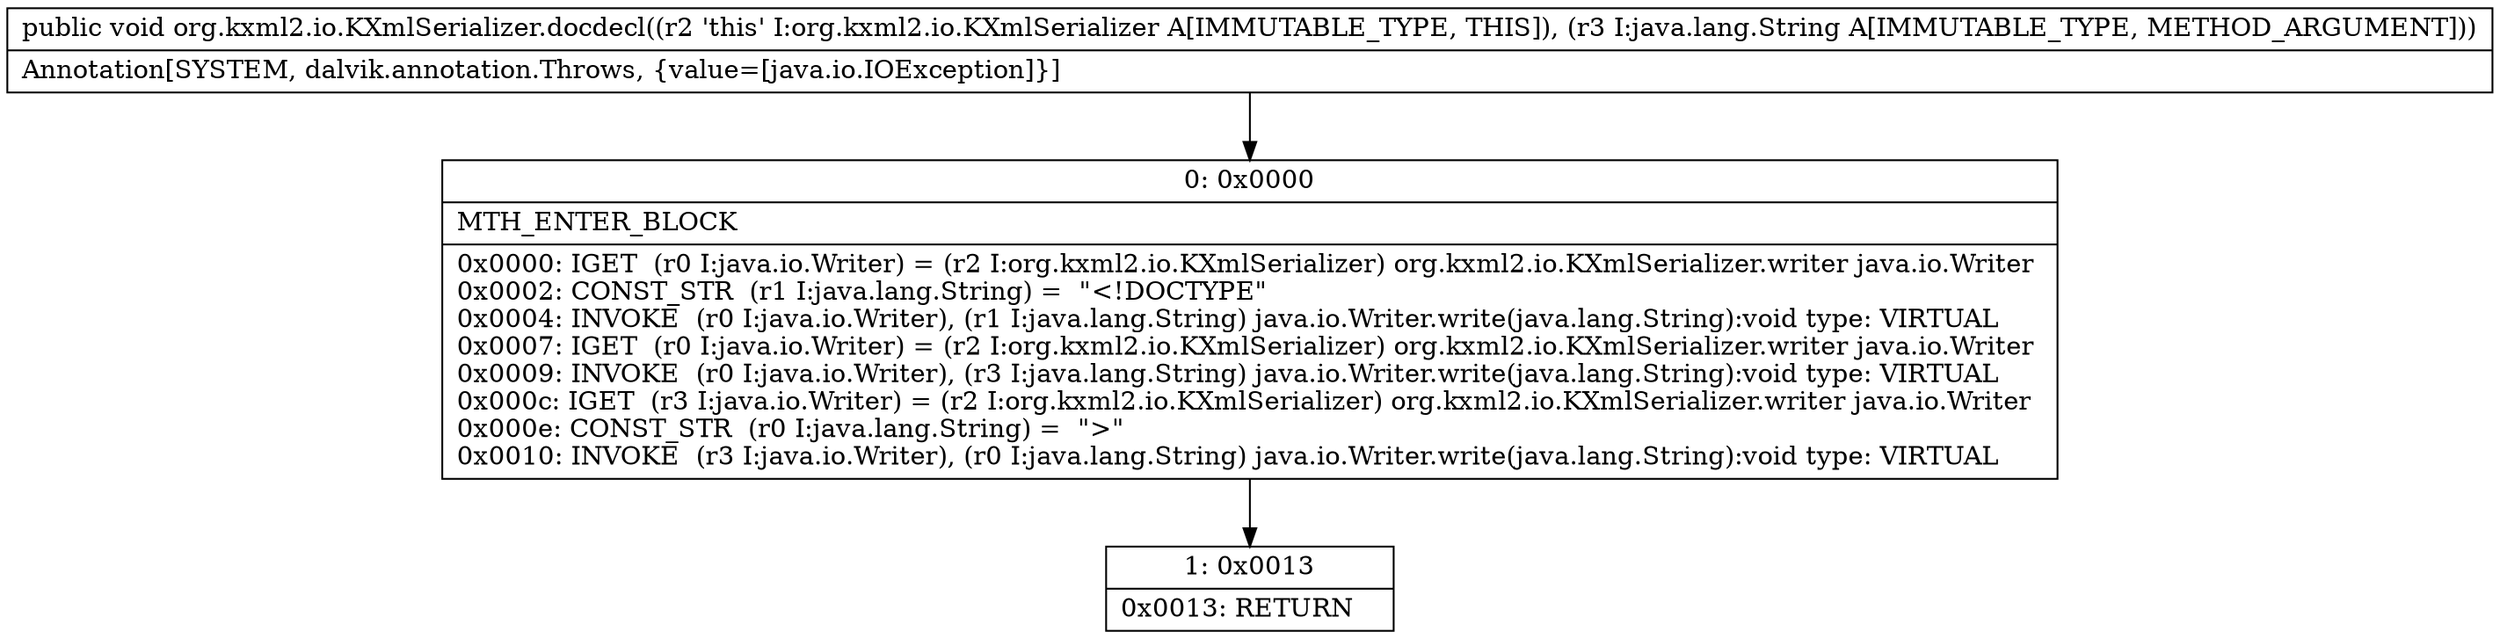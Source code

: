 digraph "CFG fororg.kxml2.io.KXmlSerializer.docdecl(Ljava\/lang\/String;)V" {
Node_0 [shape=record,label="{0\:\ 0x0000|MTH_ENTER_BLOCK\l|0x0000: IGET  (r0 I:java.io.Writer) = (r2 I:org.kxml2.io.KXmlSerializer) org.kxml2.io.KXmlSerializer.writer java.io.Writer \l0x0002: CONST_STR  (r1 I:java.lang.String) =  \"\<!DOCTYPE\" \l0x0004: INVOKE  (r0 I:java.io.Writer), (r1 I:java.lang.String) java.io.Writer.write(java.lang.String):void type: VIRTUAL \l0x0007: IGET  (r0 I:java.io.Writer) = (r2 I:org.kxml2.io.KXmlSerializer) org.kxml2.io.KXmlSerializer.writer java.io.Writer \l0x0009: INVOKE  (r0 I:java.io.Writer), (r3 I:java.lang.String) java.io.Writer.write(java.lang.String):void type: VIRTUAL \l0x000c: IGET  (r3 I:java.io.Writer) = (r2 I:org.kxml2.io.KXmlSerializer) org.kxml2.io.KXmlSerializer.writer java.io.Writer \l0x000e: CONST_STR  (r0 I:java.lang.String) =  \"\>\" \l0x0010: INVOKE  (r3 I:java.io.Writer), (r0 I:java.lang.String) java.io.Writer.write(java.lang.String):void type: VIRTUAL \l}"];
Node_1 [shape=record,label="{1\:\ 0x0013|0x0013: RETURN   \l}"];
MethodNode[shape=record,label="{public void org.kxml2.io.KXmlSerializer.docdecl((r2 'this' I:org.kxml2.io.KXmlSerializer A[IMMUTABLE_TYPE, THIS]), (r3 I:java.lang.String A[IMMUTABLE_TYPE, METHOD_ARGUMENT]))  | Annotation[SYSTEM, dalvik.annotation.Throws, \{value=[java.io.IOException]\}]\l}"];
MethodNode -> Node_0;
Node_0 -> Node_1;
}


